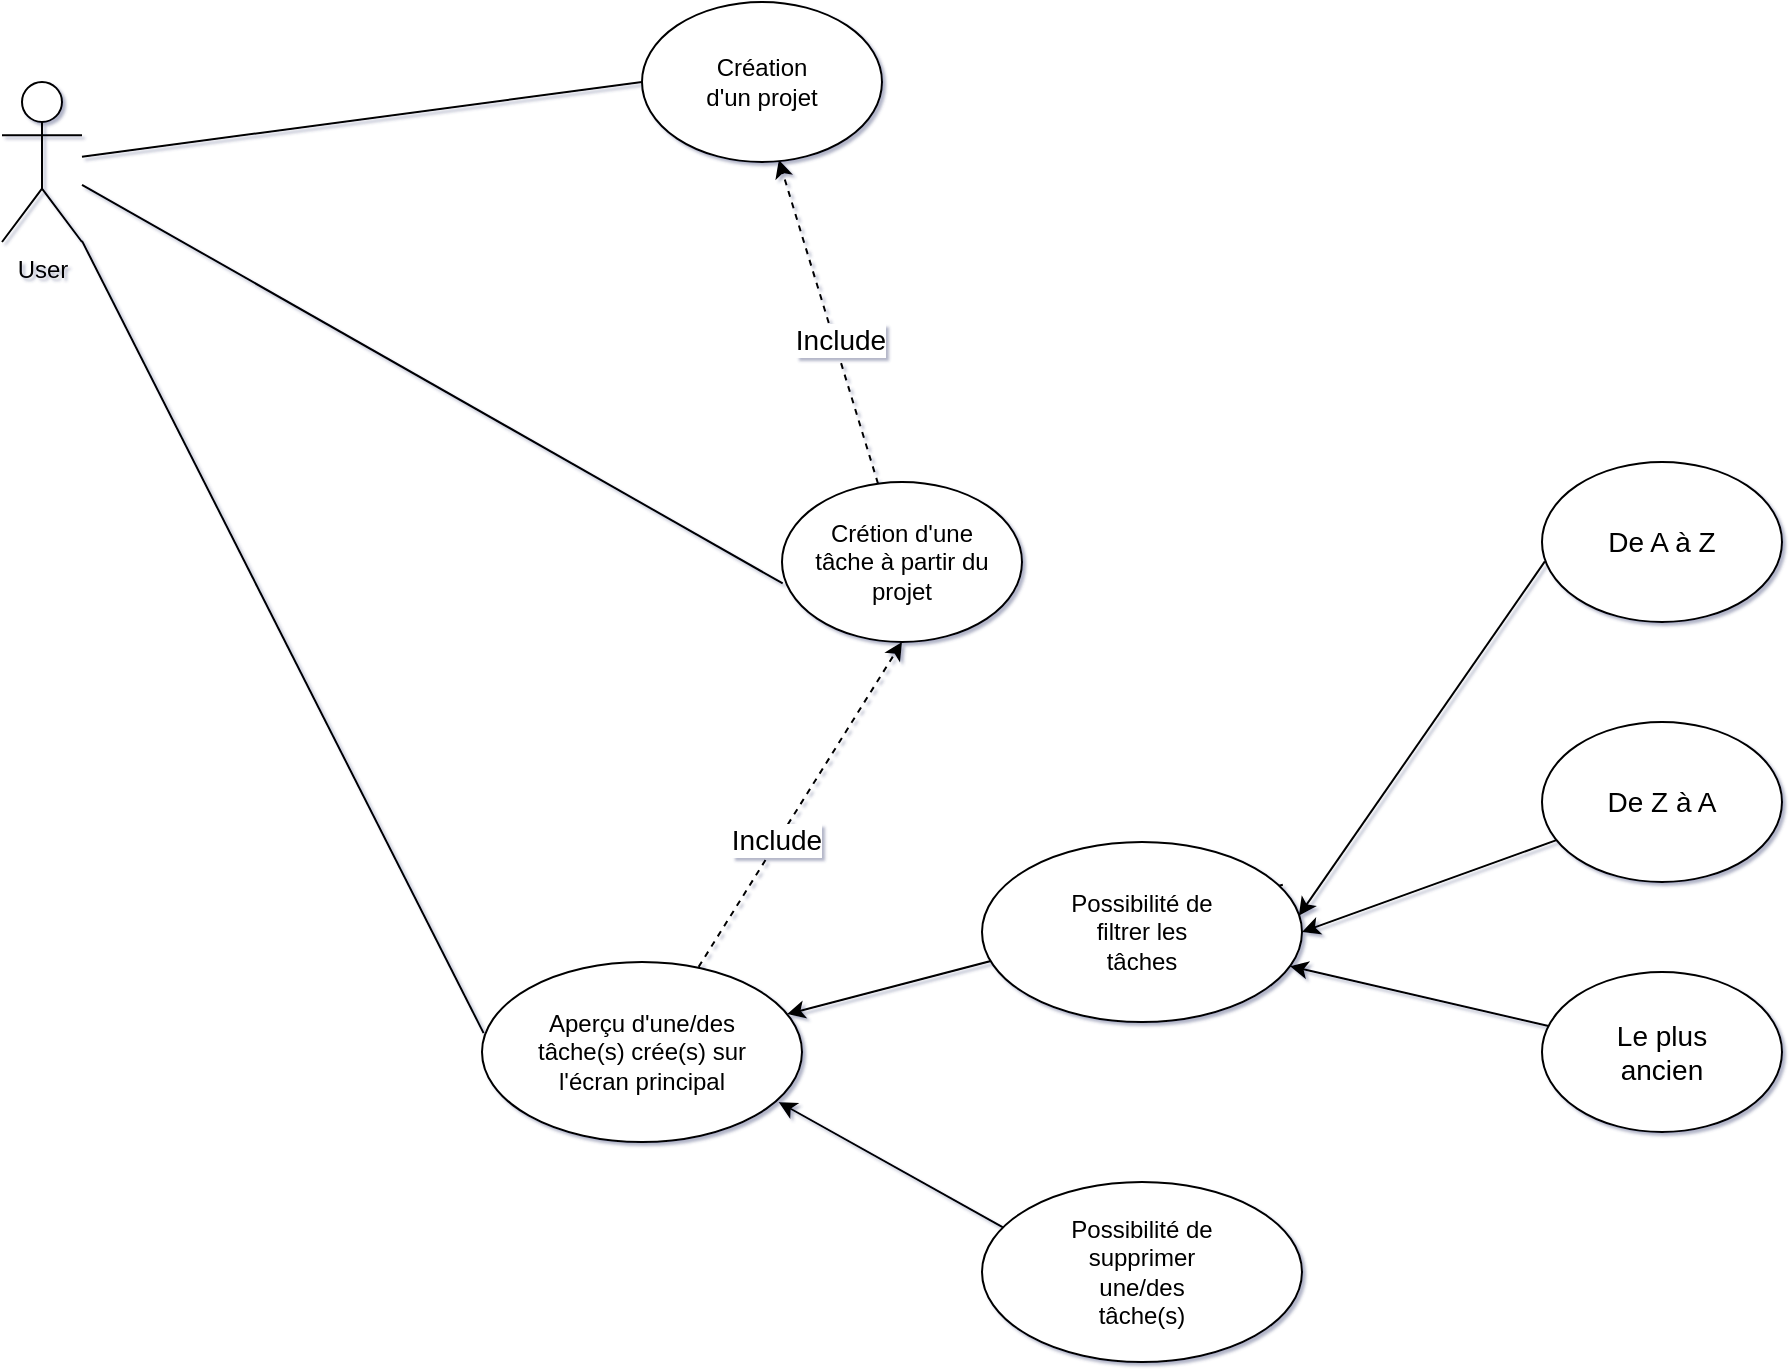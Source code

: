<mxfile version="20.4.0" type="device"><diagram id="wlLxdD7V_Cu9Ehyi78b3" name="Page-1"><mxGraphModel dx="1422" dy="801" grid="1" gridSize="10" guides="1" tooltips="1" connect="1" arrows="1" fold="1" page="1" pageScale="1" pageWidth="827" pageHeight="1169" background="none" math="0" shadow="1"><root><mxCell id="0"/><mxCell id="1" parent="0"/><mxCell id="4PZBnpMFL6TSxtrYcDRy-4" style="rounded=0;orthogonalLoop=1;jettySize=auto;html=1;entryX=0;entryY=0.5;entryDx=0;entryDy=0;endArrow=none;endFill=0;" edge="1" parent="1" source="4PZBnpMFL6TSxtrYcDRy-1" target="4PZBnpMFL6TSxtrYcDRy-5"><mxGeometry relative="1" as="geometry"><mxPoint x="480" y="160" as="targetPoint"/></mxGeometry></mxCell><mxCell id="4PZBnpMFL6TSxtrYcDRy-29" style="rounded=0;orthogonalLoop=1;jettySize=auto;html=1;entryX=0.005;entryY=0.395;entryDx=0;entryDy=0;fontSize=14;entryPerimeter=0;endArrow=none;endFill=0;" edge="1" parent="1" source="4PZBnpMFL6TSxtrYcDRy-1" target="4PZBnpMFL6TSxtrYcDRy-15"><mxGeometry relative="1" as="geometry"/></mxCell><mxCell id="4PZBnpMFL6TSxtrYcDRy-30" style="rounded=0;orthogonalLoop=1;jettySize=auto;html=1;entryX=0.003;entryY=0.634;entryDx=0;entryDy=0;entryPerimeter=0;fontSize=14;endArrow=none;endFill=0;" edge="1" parent="1" source="4PZBnpMFL6TSxtrYcDRy-1" target="4PZBnpMFL6TSxtrYcDRy-7"><mxGeometry relative="1" as="geometry"/></mxCell><mxCell id="4PZBnpMFL6TSxtrYcDRy-1" value="User&lt;br&gt;" style="shape=umlActor;verticalLabelPosition=bottom;verticalAlign=top;html=1;outlineConnect=0;" vertex="1" parent="1"><mxGeometry x="80" y="160" width="40" height="80" as="geometry"/></mxCell><mxCell id="4PZBnpMFL6TSxtrYcDRy-8" value="" style="rounded=0;orthogonalLoop=1;jettySize=auto;html=1;dashed=1;entryX=0.57;entryY=0.987;entryDx=0;entryDy=0;entryPerimeter=0;" edge="1" parent="1" source="4PZBnpMFL6TSxtrYcDRy-7" target="4PZBnpMFL6TSxtrYcDRy-5"><mxGeometry relative="1" as="geometry"><mxPoint x="570" y="330" as="targetPoint"/></mxGeometry></mxCell><mxCell id="4PZBnpMFL6TSxtrYcDRy-42" value="Include&lt;br&gt;" style="edgeLabel;html=1;align=center;verticalAlign=middle;resizable=0;points=[];fontSize=14;" vertex="1" connectable="0" parent="4PZBnpMFL6TSxtrYcDRy-8"><mxGeometry x="-0.128" y="-3" relative="1" as="geometry"><mxPoint as="offset"/></mxGeometry></mxCell><mxCell id="4PZBnpMFL6TSxtrYcDRy-5" value="" style="ellipse;whiteSpace=wrap;html=1;" vertex="1" parent="1"><mxGeometry x="400" y="120" width="120" height="80" as="geometry"/></mxCell><mxCell id="4PZBnpMFL6TSxtrYcDRy-6" value="Création d'un projet&lt;br&gt;" style="text;html=1;strokeColor=none;fillColor=none;align=center;verticalAlign=middle;whiteSpace=wrap;rounded=0;" vertex="1" parent="1"><mxGeometry x="430" y="145" width="60" height="30" as="geometry"/></mxCell><mxCell id="4PZBnpMFL6TSxtrYcDRy-7" value="" style="ellipse;whiteSpace=wrap;html=1;" vertex="1" parent="1"><mxGeometry x="470" y="360" width="120" height="80" as="geometry"/></mxCell><mxCell id="4PZBnpMFL6TSxtrYcDRy-9" value="Crétion d'une tâche à partir du projet&lt;br&gt;" style="text;html=1;strokeColor=none;fillColor=none;align=center;verticalAlign=middle;whiteSpace=wrap;rounded=0;" vertex="1" parent="1"><mxGeometry x="485" y="385" width="90" height="30" as="geometry"/></mxCell><mxCell id="4PZBnpMFL6TSxtrYcDRy-21" value="" style="rounded=0;orthogonalLoop=1;jettySize=auto;html=1;exitX=0.067;exitY=0.253;exitDx=0;exitDy=0;exitPerimeter=0;entryX=0.927;entryY=0.778;entryDx=0;entryDy=0;entryPerimeter=0;" edge="1" parent="1" source="4PZBnpMFL6TSxtrYcDRy-20" target="4PZBnpMFL6TSxtrYcDRy-15"><mxGeometry relative="1" as="geometry"><mxPoint x="480" y="790" as="targetPoint"/></mxGeometry></mxCell><mxCell id="4PZBnpMFL6TSxtrYcDRy-24" value="" style="rounded=0;orthogonalLoop=1;jettySize=auto;html=1;exitX=0.94;exitY=0.238;exitDx=0;exitDy=0;exitPerimeter=0;" edge="1" parent="1" source="4PZBnpMFL6TSxtrYcDRy-23" target="4PZBnpMFL6TSxtrYcDRy-15"><mxGeometry relative="1" as="geometry"><mxPoint x="320" y="770" as="targetPoint"/></mxGeometry></mxCell><mxCell id="4PZBnpMFL6TSxtrYcDRy-15" value="" style="ellipse;whiteSpace=wrap;html=1;" vertex="1" parent="1"><mxGeometry x="320" y="600" width="160" height="90" as="geometry"/></mxCell><mxCell id="4PZBnpMFL6TSxtrYcDRy-16" value="Aperçu d'une/des tâche(s) crée(s) sur l'écran principal" style="text;html=1;strokeColor=none;fillColor=none;align=center;verticalAlign=middle;whiteSpace=wrap;rounded=0;" vertex="1" parent="1"><mxGeometry x="345" y="620" width="110" height="50" as="geometry"/></mxCell><mxCell id="4PZBnpMFL6TSxtrYcDRy-20" value="" style="ellipse;whiteSpace=wrap;html=1;" vertex="1" parent="1"><mxGeometry x="570" y="710" width="160" height="90" as="geometry"/></mxCell><mxCell id="4PZBnpMFL6TSxtrYcDRy-22" value="Possibilité de supprimer une/des tâche(s)" style="text;html=1;strokeColor=none;fillColor=none;align=center;verticalAlign=middle;whiteSpace=wrap;rounded=0;" vertex="1" parent="1"><mxGeometry x="610" y="740" width="80" height="30" as="geometry"/></mxCell><mxCell id="4PZBnpMFL6TSxtrYcDRy-23" value="" style="ellipse;whiteSpace=wrap;html=1;" vertex="1" parent="1"><mxGeometry x="570" y="540" width="160" height="90" as="geometry"/></mxCell><mxCell id="4PZBnpMFL6TSxtrYcDRy-25" value="Possibilité de filtrer les tâches" style="text;html=1;strokeColor=none;fillColor=none;align=center;verticalAlign=middle;whiteSpace=wrap;rounded=0;" vertex="1" parent="1"><mxGeometry x="610" y="570" width="80" height="30" as="geometry"/></mxCell><mxCell id="4PZBnpMFL6TSxtrYcDRy-31" value="" style="rounded=0;orthogonalLoop=1;jettySize=auto;html=1;dashed=1;entryX=0.5;entryY=1;entryDx=0;entryDy=0;exitX=0.677;exitY=0.027;exitDx=0;exitDy=0;exitPerimeter=0;" edge="1" parent="1" source="4PZBnpMFL6TSxtrYcDRy-15" target="4PZBnpMFL6TSxtrYcDRy-7"><mxGeometry relative="1" as="geometry"><mxPoint x="674.803" y="480.926" as="sourcePoint"/><mxPoint x="625.19" y="319.08" as="targetPoint"/></mxGeometry></mxCell><mxCell id="4PZBnpMFL6TSxtrYcDRy-41" value="Include" style="edgeLabel;html=1;align=center;verticalAlign=middle;resizable=0;points=[];fontSize=14;" vertex="1" connectable="0" parent="4PZBnpMFL6TSxtrYcDRy-31"><mxGeometry x="-0.225" y="1" relative="1" as="geometry"><mxPoint as="offset"/></mxGeometry></mxCell><mxCell id="4PZBnpMFL6TSxtrYcDRy-32" value="" style="endArrow=classic;html=1;rounded=0;fontSize=14;entryX=0.99;entryY=0.41;entryDx=0;entryDy=0;entryPerimeter=0;exitX=0.012;exitY=0.621;exitDx=0;exitDy=0;exitPerimeter=0;" edge="1" parent="1" source="4PZBnpMFL6TSxtrYcDRy-33" target="4PZBnpMFL6TSxtrYcDRy-23"><mxGeometry width="50" height="50" relative="1" as="geometry"><mxPoint x="800" y="520" as="sourcePoint"/><mxPoint x="780" y="490" as="targetPoint"/></mxGeometry></mxCell><mxCell id="4PZBnpMFL6TSxtrYcDRy-33" value="" style="ellipse;whiteSpace=wrap;html=1;fontSize=14;" vertex="1" parent="1"><mxGeometry x="850" y="350" width="120" height="80" as="geometry"/></mxCell><mxCell id="4PZBnpMFL6TSxtrYcDRy-34" value="" style="ellipse;whiteSpace=wrap;html=1;fontSize=14;" vertex="1" parent="1"><mxGeometry x="850" y="480" width="120" height="80" as="geometry"/></mxCell><mxCell id="4PZBnpMFL6TSxtrYcDRy-35" value="" style="ellipse;whiteSpace=wrap;html=1;fontSize=14;" vertex="1" parent="1"><mxGeometry x="850" y="605" width="120" height="80" as="geometry"/></mxCell><mxCell id="4PZBnpMFL6TSxtrYcDRy-36" value="" style="endArrow=classic;html=1;rounded=0;fontSize=14;entryX=1;entryY=0.5;entryDx=0;entryDy=0;" edge="1" parent="1" source="4PZBnpMFL6TSxtrYcDRy-34" target="4PZBnpMFL6TSxtrYcDRy-23"><mxGeometry width="50" height="50" relative="1" as="geometry"><mxPoint x="861.44" y="409.68" as="sourcePoint"/><mxPoint x="738.4" y="586.9" as="targetPoint"/></mxGeometry></mxCell><mxCell id="4PZBnpMFL6TSxtrYcDRy-37" value="" style="endArrow=classic;html=1;rounded=0;fontSize=14;" edge="1" parent="1" source="4PZBnpMFL6TSxtrYcDRy-35" target="4PZBnpMFL6TSxtrYcDRy-23"><mxGeometry width="50" height="50" relative="1" as="geometry"><mxPoint x="871.44" y="419.68" as="sourcePoint"/><mxPoint x="748.4" y="596.9" as="targetPoint"/></mxGeometry></mxCell><mxCell id="4PZBnpMFL6TSxtrYcDRy-38" value="De A à Z" style="text;html=1;strokeColor=none;fillColor=none;align=center;verticalAlign=middle;whiteSpace=wrap;rounded=0;fontSize=14;" vertex="1" parent="1"><mxGeometry x="880" y="375" width="60" height="30" as="geometry"/></mxCell><mxCell id="4PZBnpMFL6TSxtrYcDRy-39" value="De Z à A" style="text;html=1;strokeColor=none;fillColor=none;align=center;verticalAlign=middle;whiteSpace=wrap;rounded=0;fontSize=14;" vertex="1" parent="1"><mxGeometry x="880" y="505" width="60" height="30" as="geometry"/></mxCell><mxCell id="4PZBnpMFL6TSxtrYcDRy-40" value="Le plus ancien" style="text;html=1;strokeColor=none;fillColor=none;align=center;verticalAlign=middle;whiteSpace=wrap;rounded=0;fontSize=14;" vertex="1" parent="1"><mxGeometry x="880" y="630" width="60" height="30" as="geometry"/></mxCell></root></mxGraphModel></diagram></mxfile>